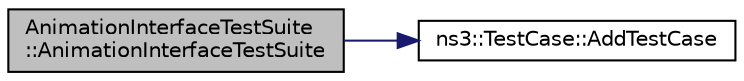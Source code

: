 digraph "AnimationInterfaceTestSuite::AnimationInterfaceTestSuite"
{
 // LATEX_PDF_SIZE
  edge [fontname="Helvetica",fontsize="10",labelfontname="Helvetica",labelfontsize="10"];
  node [fontname="Helvetica",fontsize="10",shape=record];
  rankdir="LR";
  Node1 [label="AnimationInterfaceTestSuite\l::AnimationInterfaceTestSuite",height=0.2,width=0.4,color="black", fillcolor="grey75", style="filled", fontcolor="black",tooltip=" "];
  Node1 -> Node2 [color="midnightblue",fontsize="10",style="solid",fontname="Helvetica"];
  Node2 [label="ns3::TestCase::AddTestCase",height=0.2,width=0.4,color="black", fillcolor="white", style="filled",URL="$classns3_1_1_test_case.html#a3f6c576e7fef07c42f70c9cd81168e4c",tooltip="Add an individual child TestCase to this test suite."];
}
